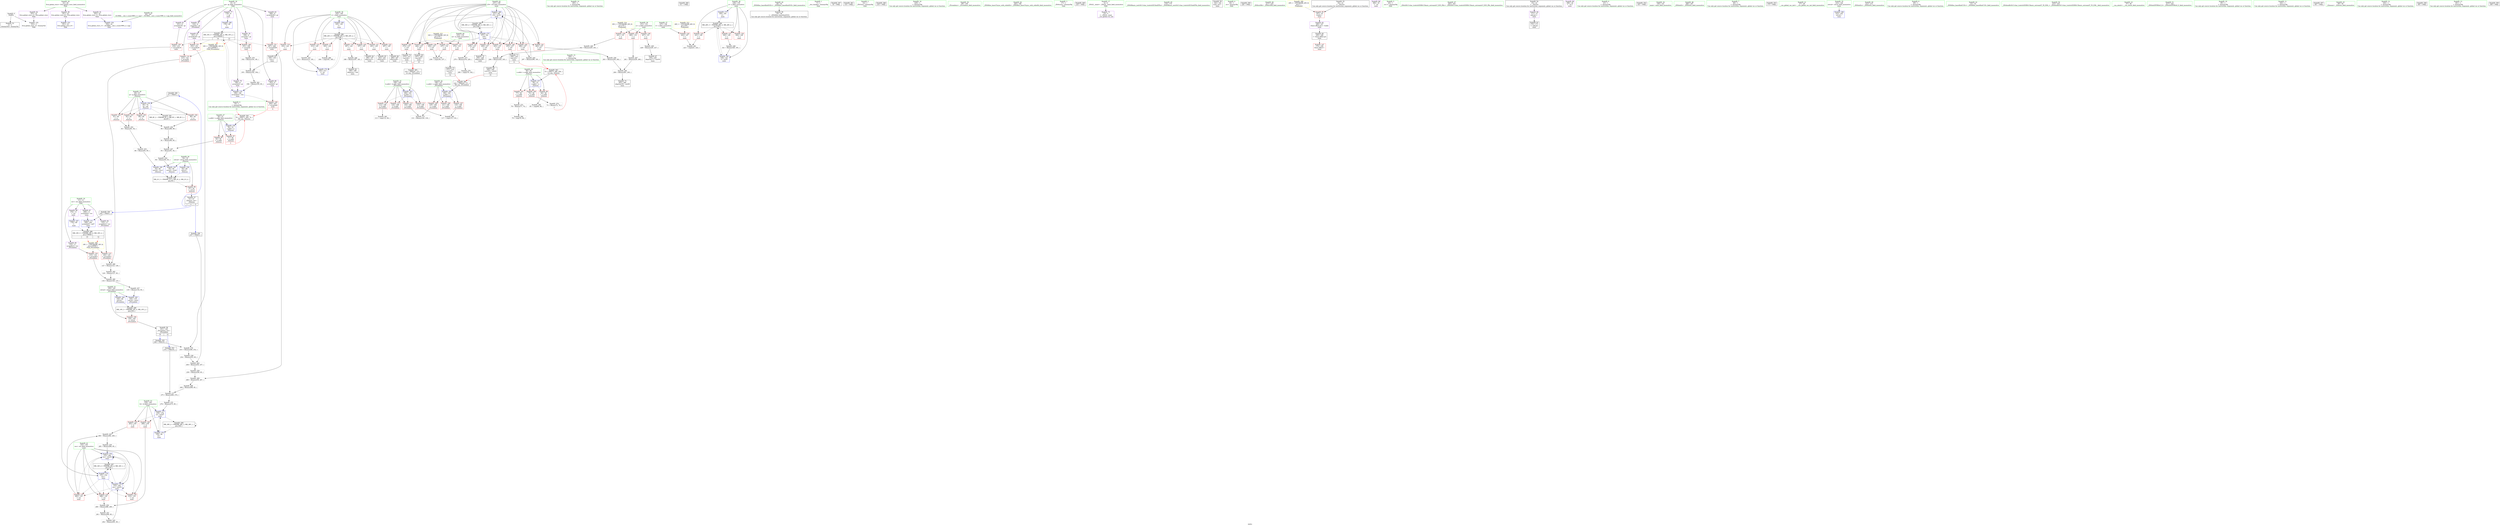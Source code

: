 digraph "SVFG" {
	label="SVFG";

	Node0x555a5c8beb40 [shape=record,color=grey,label="{NodeID: 0\nNullPtr}"];
	Node0x555a5c8beb40 -> Node0x555a5c8ddc90[style=solid];
	Node0x555a5c8beb40 -> Node0x555a5c8e4120[style=solid];
	Node0x555a5c5bb680 [shape=record,color=black,label="{NodeID: 346\n75 = PHI(51, )\n}"];
	Node0x555a5c5bb680 -> Node0x555a5c8e4490[style=solid];
	Node0x555a5c8e1a00 [shape=record,color=grey,label="{NodeID: 263\n195 = Binary(192, 194, )\n}"];
	Node0x555a5c8e1a00 -> Node0x555a5c8e1700[style=solid];
	Node0x555a5c8e55a0 [shape=record,color=blue,label="{NodeID: 180\n157\<--297\ni19\<--inc55\nmain\n}"];
	Node0x555a5c8e55a0 -> Node0x555a5c8e3180[style=dashed];
	Node0x555a5c8e55a0 -> Node0x555a5c8e3250[style=dashed];
	Node0x555a5c8e55a0 -> Node0x555a5c8e3320[style=dashed];
	Node0x555a5c8e55a0 -> Node0x555a5c8e33f0[style=dashed];
	Node0x555a5c8e55a0 -> Node0x555a5c8e34c0[style=dashed];
	Node0x555a5c8e55a0 -> Node0x555a5c8e3590[style=dashed];
	Node0x555a5c8e55a0 -> Node0x555a5c8e3660[style=dashed];
	Node0x555a5c8e55a0 -> Node0x555a5c8e3730[style=dashed];
	Node0x555a5c8e55a0 -> Node0x555a5c8e3800[style=dashed];
	Node0x555a5c8e55a0 -> Node0x555a5c8e55a0[style=dashed];
	Node0x555a5c8e55a0 -> Node0x555a5c8fc080[style=dashed];
	Node0x555a5c8dd050 [shape=record,color=red,label="{NodeID: 97\n71\<--56\n\<--a.addr\n_Z2muxx\n|{<s0>3}}"];
	Node0x555a5c8dd050:s0 -> Node0x555a5c90da60[style=solid,color=red];
	Node0x555a5c8dab40 [shape=record,color=green,label="{NodeID: 14\n185\<--1\n\<--dummyObj\nCan only get source location for instruction, argument, global var or function.}"];
	Node0x555a5c90d890 [shape=record,color=black,label="{NodeID: 360\n311 = PHI()\n}"];
	Node0x555a5c8ee240 [shape=record,color=grey,label="{NodeID: 277\n275 = Binary(269, 274, )\n}"];
	Node0x555a5c8ee240 -> Node0x555a5c8edf40[style=solid];
	Node0x555a5c8dcb90 [shape=record,color=red,label="{NodeID: 111\n115\<--108\n\<--k.addr\n_Z5combixx\n}"];
	Node0x555a5c8dcb90 -> Node0x555a5c8ee9c0[style=solid];
	Node0x555a5c8db610 [shape=record,color=green,label="{NodeID: 28\n58\<--59\nn.addr\<--n.addr_field_insensitive\n_Z2muxx\n}"];
	Node0x555a5c8db610 -> Node0x555a5c8dd1f0[style=solid];
	Node0x555a5c8db610 -> Node0x555a5c8dd2c0[style=solid];
	Node0x555a5c8db610 -> Node0x555a5c8dd390[style=solid];
	Node0x555a5c8db610 -> Node0x555a5c8e42f0[style=solid];
	Node0x555a5c8f9d80 [shape=record,color=black,label="{NodeID: 291\nMR_8V_2 = PHI(MR_8V_3, MR_8V_1, MR_8V_3, )\npts\{61 \}\n}"];
	Node0x555a5c8e2890 [shape=record,color=red,label="{NodeID: 125\n221\<--149\n\<--z\nmain\n}"];
	Node0x555a5c8e2890 -> Node0x555a5c8ee840[style=solid];
	Node0x555a5c8dc1d0 [shape=record,color=green,label="{NodeID: 42\n157\<--158\ni19\<--i19_field_insensitive\nmain\n}"];
	Node0x555a5c8dc1d0 -> Node0x555a5c8e3180[style=solid];
	Node0x555a5c8dc1d0 -> Node0x555a5c8e3250[style=solid];
	Node0x555a5c8dc1d0 -> Node0x555a5c8e3320[style=solid];
	Node0x555a5c8dc1d0 -> Node0x555a5c8e33f0[style=solid];
	Node0x555a5c8dc1d0 -> Node0x555a5c8e34c0[style=solid];
	Node0x555a5c8dc1d0 -> Node0x555a5c8e3590[style=solid];
	Node0x555a5c8dc1d0 -> Node0x555a5c8e3660[style=solid];
	Node0x555a5c8dc1d0 -> Node0x555a5c8e3730[style=solid];
	Node0x555a5c8dc1d0 -> Node0x555a5c8e3800[style=solid];
	Node0x555a5c8dc1d0 -> Node0x555a5c8e5190[style=solid];
	Node0x555a5c8dc1d0 -> Node0x555a5c8e55a0[style=solid];
	Node0x555a5c8e33f0 [shape=record,color=red,label="{NodeID: 139\n249\<--157\n\<--i19\nmain\n}"];
	Node0x555a5c8e33f0 -> Node0x555a5c8deb20[style=solid];
	Node0x555a5c8ddf90 [shape=record,color=black,label="{NodeID: 56\n35\<--36\n\<--_ZNSt8ios_base4InitD1Ev\nCan only get source location for instruction, argument, global var or function.}"];
	Node0x555a5c8e3f50 [shape=record,color=blue,label="{NodeID: 153\n351\<--23\nllvm.global_ctors_0\<--\nGlob }"];
	Node0x555a5c8deb20 [shape=record,color=black,label="{NodeID: 70\n250\<--249\nidxprom28\<--\nmain\n}"];
	Node0x555a5c8ea9b0 [shape=record,color=grey,label="{NodeID: 250\n290 = Binary(288, 289, )\n}"];
	Node0x555a5c8ea9b0 -> Node0x555a5c8eab30[style=solid];
	Node0x555a5c8e4b10 [shape=record,color=blue,label="{NodeID: 167\n176\<--69\n\<--\nmain\n}"];
	Node0x555a5c8e4b10 -> Node0x555a5c8f8e80[style=dashed];
	Node0x555a5c8df680 [shape=record,color=purple,label="{NodeID: 84\n125\<--11\narrayidx2\<--rev\n_Z5combixx\n}"];
	Node0x555a5c8df680 -> Node0x555a5c8e20f0[style=solid];
	Node0x555a5c8d28f0 [shape=record,color=green,label="{NodeID: 1\n7\<--1\n__dso_handle\<--dummyObj\nGlob }"];
	Node0x555a5c90ca00 [shape=record,color=black,label="{NodeID: 347\n34 = PHI()\n}"];
	Node0x555a5c8e1b80 [shape=record,color=grey,label="{NodeID: 264\n264 = Binary(261, 263, )\n}"];
	Node0x555a5c8e1b80 -> Node0x555a5c8decc0[style=solid];
	Node0x555a5c8e5670 [shape=record,color=blue,label="{NodeID: 181\n149\<--321\nz\<--inc63\nmain\n}"];
	Node0x555a5c8e5670 -> Node0x555a5c8fb680[style=dashed];
	Node0x555a5c8dd120 [shape=record,color=red,label="{NodeID: 98\n92\<--56\n\<--a.addr\n_Z2muxx\n}"];
	Node0x555a5c8dd120 -> Node0x555a5c8ea530[style=solid];
	Node0x555a5c8dabd0 [shape=record,color=green,label="{NodeID: 15\n206\<--1\n\<--dummyObj\nCan only get source location for instruction, argument, global var or function.|{<s0>6}}"];
	Node0x555a5c8dabd0:s0 -> Node0x555a5c90de00[style=solid,color=red];
	Node0x555a5c90d990 [shape=record,color=black,label="{NodeID: 361\n314 = PHI()\n}"];
	Node0x555a5c8ee3c0 [shape=record,color=grey,label="{NodeID: 278\n238 = cmp(236, 237, )\n}"];
	Node0x555a5c8dcc60 [shape=record,color=red,label="{NodeID: 112\n124\<--108\n\<--k.addr\n_Z5combixx\n}"];
	Node0x555a5c8db6e0 [shape=record,color=green,label="{NodeID: 29\n60\<--61\nq\<--q_field_insensitive\n_Z2muxx\n}"];
	Node0x555a5c8db6e0 -> Node0x555a5c8dd460[style=solid];
	Node0x555a5c8db6e0 -> Node0x555a5c8dd530[style=solid];
	Node0x555a5c8db6e0 -> Node0x555a5c8dd600[style=solid];
	Node0x555a5c8db6e0 -> Node0x555a5c8dd6d0[style=solid];
	Node0x555a5c8db6e0 -> Node0x555a5c8e4490[style=solid];
	Node0x555a5c8e2960 [shape=record,color=red,label="{NodeID: 126\n304\<--149\n\<--z\nmain\n}"];
	Node0x555a5c8dc2a0 [shape=record,color=green,label="{NodeID: 43\n159\<--160\nQ\<--Q_field_insensitive\nmain\n}"];
	Node0x555a5c8dc2a0 -> Node0x555a5c8e38d0[style=solid];
	Node0x555a5c8dc2a0 -> Node0x555a5c8e39a0[style=solid];
	Node0x555a5c8dc2a0 -> Node0x555a5c8e5260[style=solid];
	Node0x555a5c8dc2a0 -> Node0x555a5c8e5330[style=solid];
	Node0x555a5c8e34c0 [shape=record,color=red,label="{NodeID: 140\n255\<--157\n\<--i19\nmain\n}"];
	Node0x555a5c8e34c0 -> Node0x555a5c8debf0[style=solid];
	Node0x555a5c8de090 [shape=record,color=black,label="{NodeID: 57\n51\<--97\n_Z2muxx_ret\<--\n_Z2muxx\n|{<s0>3|<s1>6|<s2>11}}"];
	Node0x555a5c8de090:s0 -> Node0x555a5c5bb680[style=solid,color=blue];
	Node0x555a5c8de090:s1 -> Node0x555a5c90d0a0[style=solid,color=blue];
	Node0x555a5c8de090:s2 -> Node0x555a5c90d380[style=solid,color=blue];
	Node0x555a5c8e4020 [shape=record,color=blue,label="{NodeID: 154\n352\<--24\nllvm.global_ctors_1\<--_GLOBAL__sub_I_cuom1999_2_1.cpp\nGlob }"];
	Node0x555a5c8debf0 [shape=record,color=black,label="{NodeID: 71\n256\<--255\nconv32\<--\nmain\n|{<s0>11}}"];
	Node0x555a5c8debf0:s0 -> Node0x555a5c90de00[style=solid,color=red];
	Node0x555a5c8eab30 [shape=record,color=grey,label="{NodeID: 251\n291 = Binary(290, 85, )\n}"];
	Node0x555a5c8eab30 -> Node0x555a5c8ea230[style=solid];
	Node0x555a5c8e4be0 [shape=record,color=blue,label="{NodeID: 168\n178\<--69\n\<--\nmain\n}"];
	Node0x555a5c8e4be0 -> Node0x555a5c8f8980[style=dashed];
	Node0x555a5c8df750 [shape=record,color=purple,label="{NodeID: 85\n132\<--11\narrayidx3\<--rev\n_Z5combixx\n}"];
	Node0x555a5c8df750 -> Node0x555a5c8e2180[style=solid];
	Node0x555a5c8bed40 [shape=record,color=green,label="{NodeID: 2\n14\<--1\n_ZSt3cin\<--dummyObj\nGlob }"];
	Node0x555a5c90cad0 [shape=record,color=black,label="{NodeID: 348\n216 = PHI()\n}"];
	Node0x555a5c8e1d00 [shape=record,color=grey,label="{NodeID: 265\n128 = Binary(127, 85, )\n}"];
	Node0x555a5c8e1d00 -> Node0x555a5c8e1580[style=solid];
	Node0x555a5c8dd1f0 [shape=record,color=red,label="{NodeID: 99\n64\<--58\n\<--n.addr\n_Z2muxx\n}"];
	Node0x555a5c8dd1f0 -> Node0x555a5c8eee40[style=solid];
	Node0x555a5c8dac60 [shape=record,color=green,label="{NodeID: 16\n229\<--1\n\<--dummyObj\nCan only get source location for instruction, argument, global var or function.}"];
	Node0x555a5c90da60 [shape=record,color=black,label="{NodeID: 362\n52 = PHI(71, 204, 74, )\n0th arg _Z2muxx }"];
	Node0x555a5c90da60 -> Node0x555a5c8e4220[style=solid];
	Node0x555a5c8ee540 [shape=record,color=grey,label="{NodeID: 279\n280 = cmp(279, 162, )\n}"];
	Node0x555a5c8dcd30 [shape=record,color=red,label="{NodeID: 113\n130\<--108\n\<--k.addr\n_Z5combixx\n}"];
	Node0x555a5c8dcd30 -> Node0x555a5c8ed940[style=solid];
	Node0x555a5c8db7b0 [shape=record,color=green,label="{NodeID: 30\n99\<--100\n_Z5combixx\<--_Z5combixx_field_insensitive\n}"];
	Node0x555a5c8e2a30 [shape=record,color=red,label="{NodeID: 127\n320\<--149\n\<--z\nmain\n}"];
	Node0x555a5c8e2a30 -> Node0x555a5c8ea6b0[style=solid];
	Node0x555a5c8dc370 [shape=record,color=green,label="{NodeID: 44\n165\<--166\n_ZNSt8ios_base15sync_with_stdioEb\<--_ZNSt8ios_base15sync_with_stdioEb_field_insensitive\n}"];
	Node0x555a5c8fdb10 [shape=record,color=yellow,style=double,label="{NodeID: 307\n16V_1 = ENCHI(MR_16V_0)\npts\{100000 \}\nFun[_Z5combixx]}"];
	Node0x555a5c8fdb10 -> Node0x555a5c8dce00[style=dashed];
	Node0x555a5c8e3590 [shape=record,color=red,label="{NodeID: 141\n262\<--157\n\<--i19\nmain\n}"];
	Node0x555a5c8e3590 -> Node0x555a5c8e1280[style=solid];
	Node0x555a5c8de160 [shape=record,color=black,label="{NodeID: 58\n101\<--138\n_Z5combixx_ret\<--\n_Z5combixx\n|{<s0>10|<s1>12}}"];
	Node0x555a5c8de160:s0 -> Node0x555a5c90d240[style=solid,color=blue];
	Node0x555a5c8de160:s1 -> Node0x555a5c90cd40[style=solid,color=blue];
	Node0x555a5c8e97b0 [shape=record,color=grey,label="{NodeID: 238\n254 = Binary(253, 85, )\n}"];
	Node0x555a5c8e97b0 -> Node0x555a5c8e1880[style=solid];
	Node0x555a5c8e4120 [shape=record,color=blue, style = dotted,label="{NodeID: 155\n353\<--3\nllvm.global_ctors_2\<--dummyVal\nGlob }"];
	Node0x555a5c8decc0 [shape=record,color=black,label="{NodeID: 72\n265\<--264\nidxprom39\<--sub38\nmain\n}"];
	Node0x555a5c8eacb0 [shape=record,color=grey,label="{NodeID: 252\n83 = Binary(81, 82, )\n}"];
	Node0x555a5c8eacb0 -> Node0x555a5c8eae30[style=solid];
	Node0x555a5c8e4cb0 [shape=record,color=blue,label="{NodeID: 169\n145\<--181\ni\<--\nmain\n}"];
	Node0x555a5c8e4cb0 -> Node0x555a5c8f8480[style=dashed];
	Node0x555a5c8df820 [shape=record,color=purple,label="{NodeID: 86\n176\<--11\n\<--rev\nmain\n}"];
	Node0x555a5c8df820 -> Node0x555a5c8e4b10[style=solid];
	Node0x555a5c8d3970 [shape=record,color=green,label="{NodeID: 3\n17\<--1\n_ZSt4cout\<--dummyObj\nGlob }"];
	Node0x555a5c90cba0 [shape=record,color=black,label="{NodeID: 349\n225 = PHI()\n}"];
	Node0x555a5c8e1e80 [shape=record,color=grey,label="{NodeID: 266\n127 = Binary(123, 126, )\n}"];
	Node0x555a5c8e1e80 -> Node0x555a5c8e1d00[style=solid];
	Node0x555a5c8dd2c0 [shape=record,color=red,label="{NodeID: 100\n72\<--58\n\<--n.addr\n_Z2muxx\n}"];
	Node0x555a5c8dd2c0 -> Node0x555a5c8eddc0[style=solid];
	Node0x555a5c8dacf0 [shape=record,color=green,label="{NodeID: 17\n4\<--6\n_ZStL8__ioinit\<--_ZStL8__ioinit_field_insensitive\nGlob }"];
	Node0x555a5c8dacf0 -> Node0x555a5c8def30[style=solid];
	Node0x555a5c90de00 [shape=record,color=black,label="{NodeID: 363\n53 = PHI(73, 206, 256, )\n1st arg _Z2muxx }"];
	Node0x555a5c90de00 -> Node0x555a5c8e42f0[style=solid];
	Node0x555a5c8ee6c0 [shape=record,color=grey,label="{NodeID: 280\n184 = cmp(183, 185, )\n}"];
	Node0x555a5c8dce00 [shape=record,color=red,label="{NodeID: 114\n123\<--122\n\<--arrayidx\n_Z5combixx\n}"];
	Node0x555a5c8dce00 -> Node0x555a5c8e1e80[style=solid];
	Node0x555a5c8db8b0 [shape=record,color=green,label="{NodeID: 31\n104\<--105\nretval\<--retval_field_insensitive\n_Z5combixx\n}"];
	Node0x555a5c8db8b0 -> Node0x555a5c8dc780[style=solid];
	Node0x555a5c8db8b0 -> Node0x555a5c8e48a0[style=solid];
	Node0x555a5c8db8b0 -> Node0x555a5c8e4970[style=solid];
	Node0x555a5c8e2b00 [shape=record,color=red,label="{NodeID: 128\n227\<--151\n\<--n\nmain\n}"];
	Node0x555a5c8e2b00 -> Node0x555a5c8ea830[style=solid];
	Node0x555a5c8dc470 [shape=record,color=green,label="{NodeID: 45\n174\<--175\n_ZNSt9basic_iosIcSt11char_traitsIcEE3tieEPSo\<--_ZNSt9basic_iosIcSt11char_traitsIcEE3tieEPSo_field_insensitive\n}"];
	Node0x555a5c8fe400 [shape=record,color=yellow,style=double,label="{NodeID: 308\n18V_1 = ENCHI(MR_18V_0)\npts\{130000 \}\nFun[_Z5combixx]}"];
	Node0x555a5c8fe400 -> Node0x555a5c8e20f0[style=dashed];
	Node0x555a5c8fe400 -> Node0x555a5c8e2180[style=dashed];
	Node0x555a5c8e3660 [shape=record,color=red,label="{NodeID: 142\n272\<--157\n\<--i19\nmain\n}"];
	Node0x555a5c8e3660 -> Node0x555a5c8dee60[style=solid];
	Node0x555a5c8de230 [shape=record,color=black,label="{NodeID: 59\n142\<--162\nmain_ret\<--\nmain\n}"];
	Node0x555a5c8e9930 [shape=record,color=grey,label="{NodeID: 239\n285 = Binary(284, 85, )\n}"];
	Node0x555a5c8e9930 -> Node0x555a5c8e5400[style=solid];
	Node0x555a5c8e4220 [shape=record,color=blue,label="{NodeID: 156\n56\<--52\na.addr\<--a\n_Z2muxx\n}"];
	Node0x555a5c8e4220 -> Node0x555a5c8dd050[style=dashed];
	Node0x555a5c8e4220 -> Node0x555a5c8dd120[style=dashed];
	Node0x555a5c8ded90 [shape=record,color=black,label="{NodeID: 73\n271\<--270\nconv43\<--\nmain\n|{<s0>12}}"];
	Node0x555a5c8ded90:s0 -> Node0x555a5c90dfc0[style=solid,color=red];
	Node0x555a5c8eae30 [shape=record,color=grey,label="{NodeID: 253\n84 = Binary(83, 85, )\n}"];
	Node0x555a5c8eae30 -> Node0x555a5c8e4560[style=solid];
	Node0x555a5c8e4d80 [shape=record,color=blue,label="{NodeID: 170\n199\<--196\narrayidx4\<--rem\nmain\n}"];
	Node0x555a5c8e4d80 -> Node0x555a5c8e3c10[style=dashed];
	Node0x555a5c8e4d80 -> Node0x555a5c8f8980[style=dashed];
	Node0x555a5c8df8f0 [shape=record,color=purple,label="{NodeID: 87\n209\<--11\narrayidx9\<--rev\nmain\n}"];
	Node0x555a5c8df8f0 -> Node0x555a5c8e4e50[style=solid];
	Node0x555a5c8be910 [shape=record,color=green,label="{NodeID: 4\n18\<--1\n.str\<--dummyObj\nGlob }"];
	Node0x555a5c90cc70 [shape=record,color=black,label="{NodeID: 350\n226 = PHI()\n}"];
	Node0x555a5c8e2000 [shape=record,color=grey,label="{NodeID: 267\n261 = Binary(229, 260, )\n}"];
	Node0x555a5c8e2000 -> Node0x555a5c8e1b80[style=solid];
	Node0x555a5c8dd390 [shape=record,color=red,label="{NodeID: 101\n77\<--58\n\<--n.addr\n_Z2muxx\n}"];
	Node0x555a5c8dd390 -> Node0x555a5c8edac0[style=solid];
	Node0x555a5c8dad80 [shape=record,color=green,label="{NodeID: 18\n8\<--10\ngt\<--gt_field_insensitive\nGlob }"];
	Node0x555a5c8dad80 -> Node0x555a5c8df000[style=solid];
	Node0x555a5c8dad80 -> Node0x555a5c8df0d0[style=solid];
	Node0x555a5c8dad80 -> Node0x555a5c8df1a0[style=solid];
	Node0x555a5c8dad80 -> Node0x555a5c8df270[style=solid];
	Node0x555a5c8dad80 -> Node0x555a5c8df340[style=solid];
	Node0x555a5c8dad80 -> Node0x555a5c8df410[style=solid];
	Node0x555a5c8dad80 -> Node0x555a5c8df4e0[style=solid];
	Node0x555a5c8dad80 -> Node0x555a5c8df5b0[style=solid];
	Node0x555a5c90dfc0 [shape=record,color=black,label="{NodeID: 364\n102 = PHI(245, 271, )\n0th arg _Z5combixx }"];
	Node0x555a5c90dfc0 -> Node0x555a5c8e4700[style=solid];
	Node0x555a5c8ee840 [shape=record,color=grey,label="{NodeID: 281\n223 = cmp(221, 222, )\n}"];
	Node0x555a5c8e20f0 [shape=record,color=red,label="{NodeID: 115\n126\<--125\n\<--arrayidx2\n_Z5combixx\n}"];
	Node0x555a5c8e20f0 -> Node0x555a5c8e1e80[style=solid];
	Node0x555a5c8db980 [shape=record,color=green,label="{NodeID: 32\n106\<--107\nn.addr\<--n.addr_field_insensitive\n_Z5combixx\n}"];
	Node0x555a5c8db980 -> Node0x555a5c8dc850[style=solid];
	Node0x555a5c8db980 -> Node0x555a5c8dc920[style=solid];
	Node0x555a5c8db980 -> Node0x555a5c8dc9f0[style=solid];
	Node0x555a5c8db980 -> Node0x555a5c8e4700[style=solid];
	Node0x555a5c8e2bd0 [shape=record,color=red,label="{NodeID: 129\n241\<--151\n\<--n\nmain\n}"];
	Node0x555a5c8e2bd0 -> Node0x555a5c8e9ab0[style=solid];
	Node0x555a5c8dc570 [shape=record,color=green,label="{NodeID: 46\n217\<--218\n_ZNSirsERi\<--_ZNSirsERi_field_insensitive\n}"];
	Node0x555a5c8fe4e0 [shape=record,color=yellow,style=double,label="{NodeID: 309\n20V_1 = ENCHI(MR_20V_0)\npts\{1 \}\nFun[main]}"];
	Node0x555a5c8fe4e0 -> Node0x555a5c8e0000[style=dashed];
	Node0x555a5c8e3730 [shape=record,color=red,label="{NodeID: 143\n278\<--157\n\<--i19\nmain\n}"];
	Node0x555a5c8e3730 -> Node0x555a5c8edc40[style=solid];
	Node0x555a5c8de300 [shape=record,color=black,label="{NodeID: 60\n169\<--168\n\<--vbase.offset.ptr\nmain\n}"];
	Node0x555a5c8de300 -> Node0x555a5c8e3a70[style=solid];
	Node0x555a5c8e9ab0 [shape=record,color=grey,label="{NodeID: 240\n242 = Binary(229, 241, )\n}"];
	Node0x555a5c8e9ab0 -> Node0x555a5c8e9c30[style=solid];
	Node0x555a5c8e42f0 [shape=record,color=blue,label="{NodeID: 157\n58\<--53\nn.addr\<--n\n_Z2muxx\n}"];
	Node0x555a5c8e42f0 -> Node0x555a5c8dd1f0[style=dashed];
	Node0x555a5c8e42f0 -> Node0x555a5c8dd2c0[style=dashed];
	Node0x555a5c8e42f0 -> Node0x555a5c8dd390[style=dashed];
	Node0x555a5c8dee60 [shape=record,color=black,label="{NodeID: 74\n273\<--272\nconv44\<--\nmain\n|{<s0>12}}"];
	Node0x555a5c8dee60:s0 -> Node0x555a5c90e110[style=solid,color=red];
	Node0x555a5c8eafb0 [shape=record,color=grey,label="{NodeID: 254\n94 = Binary(93, 85, )\n}"];
	Node0x555a5c8eafb0 -> Node0x555a5c8e4630[style=solid];
	Node0x555a5c8e4e50 [shape=record,color=blue,label="{NodeID: 171\n209\<--205\narrayidx9\<--call7\nmain\n}"];
	Node0x555a5c8e4e50 -> Node0x555a5c8f8e80[style=dashed];
	Node0x555a5c8df9c0 [shape=record,color=purple,label="{NodeID: 88\n300\<--18\n\<--.str\nmain\n}"];
	Node0x555a5c8d3b30 [shape=record,color=green,label="{NodeID: 5\n20\<--1\n.str.1\<--dummyObj\nGlob }"];
	Node0x555a5c90cd40 [shape=record,color=black,label="{NodeID: 351\n274 = PHI(101, )\n}"];
	Node0x555a5c90cd40 -> Node0x555a5c8ee240[style=solid];
	Node0x555a5c8ed4c0 [shape=record,color=grey,label="{NodeID: 268\n269 = Binary(268, 85, )\n}"];
	Node0x555a5c8ed4c0 -> Node0x555a5c8ee240[style=solid];
	Node0x555a5c8dd460 [shape=record,color=red,label="{NodeID: 102\n81\<--60\n\<--q\n_Z2muxx\n}"];
	Node0x555a5c8dd460 -> Node0x555a5c8eacb0[style=solid];
	Node0x555a5c8dae10 [shape=record,color=green,label="{NodeID: 19\n11\<--13\nrev\<--rev_field_insensitive\nGlob }"];
	Node0x555a5c8dae10 -> Node0x555a5c8df680[style=solid];
	Node0x555a5c8dae10 -> Node0x555a5c8df750[style=solid];
	Node0x555a5c8dae10 -> Node0x555a5c8df820[style=solid];
	Node0x555a5c8dae10 -> Node0x555a5c8df8f0[style=solid];
	Node0x555a5c90e110 [shape=record,color=black,label="{NodeID: 365\n103 = PHI(247, 273, )\n1st arg _Z5combixx }"];
	Node0x555a5c90e110 -> Node0x555a5c8e47d0[style=solid];
	Node0x555a5c8ee9c0 [shape=record,color=grey,label="{NodeID: 282\n117 = cmp(115, 116, )\n}"];
	Node0x555a5c8e2180 [shape=record,color=red,label="{NodeID: 116\n133\<--132\n\<--arrayidx3\n_Z5combixx\n}"];
	Node0x555a5c8e2180 -> Node0x555a5c8e1580[style=solid];
	Node0x555a5c8dba50 [shape=record,color=green,label="{NodeID: 33\n108\<--109\nk.addr\<--k.addr_field_insensitive\n_Z5combixx\n}"];
	Node0x555a5c8dba50 -> Node0x555a5c8dcac0[style=solid];
	Node0x555a5c8dba50 -> Node0x555a5c8dcb90[style=solid];
	Node0x555a5c8dba50 -> Node0x555a5c8dcc60[style=solid];
	Node0x555a5c8dba50 -> Node0x555a5c8dcd30[style=solid];
	Node0x555a5c8dba50 -> Node0x555a5c8e47d0[style=solid];
	Node0x555a5c8fb680 [shape=record,color=black,label="{NodeID: 296\nMR_28V_3 = PHI(MR_28V_4, MR_28V_2, )\npts\{150 \}\n}"];
	Node0x555a5c8fb680 -> Node0x555a5c8e2890[style=dashed];
	Node0x555a5c8fb680 -> Node0x555a5c8e2960[style=dashed];
	Node0x555a5c8fb680 -> Node0x555a5c8e2a30[style=dashed];
	Node0x555a5c8fb680 -> Node0x555a5c8e5670[style=dashed];
	Node0x555a5c8e2ca0 [shape=record,color=red,label="{NodeID: 130\n260\<--151\n\<--n\nmain\n}"];
	Node0x555a5c8e2ca0 -> Node0x555a5c8e2000[style=solid];
	Node0x555a5c8dc670 [shape=record,color=green,label="{NodeID: 47\n302\<--303\n_ZStlsISt11char_traitsIcEERSt13basic_ostreamIcT_ES5_PKc\<--_ZStlsISt11char_traitsIcEERSt13basic_ostreamIcT_ES5_PKc_field_insensitive\n}"];
	Node0x555a5c8e3800 [shape=record,color=red,label="{NodeID: 144\n296\<--157\n\<--i19\nmain\n}"];
	Node0x555a5c8e3800 -> Node0x555a5c8ea0b0[style=solid];
	Node0x555a5c8de3d0 [shape=record,color=black,label="{NodeID: 61\n172\<--171\n\<--add.ptr\nmain\n}"];
	Node0x555a5c8e9c30 [shape=record,color=grey,label="{NodeID: 241\n244 = Binary(242, 243, )\n}"];
	Node0x555a5c8e9c30 -> Node0x555a5c8de980[style=solid];
	Node0x555a5c8e43c0 [shape=record,color=blue,label="{NodeID: 158\n54\<--69\nretval\<--\n_Z2muxx\n}"];
	Node0x555a5c8e43c0 -> Node0x555a5c8f9880[style=dashed];
	Node0x555a5c8def30 [shape=record,color=purple,label="{NodeID: 75\n33\<--4\n\<--_ZStL8__ioinit\n__cxx_global_var_init\n}"];
	Node0x555a5c8eb130 [shape=record,color=grey,label="{NodeID: 255\n91 = Binary(90, 85, )\n}"];
	Node0x555a5c8eb130 -> Node0x555a5c8ea530[style=solid];
	Node0x555a5c8e4f20 [shape=record,color=blue,label="{NodeID: 172\n145\<--213\ni\<--inc\nmain\n}"];
	Node0x555a5c8e4f20 -> Node0x555a5c8f8480[style=dashed];
	Node0x555a5c8dfa90 [shape=record,color=purple,label="{NodeID: 89\n308\<--20\n\<--.str.1\nmain\n}"];
	Node0x555a5c8bee30 [shape=record,color=green,label="{NodeID: 6\n23\<--1\n\<--dummyObj\nCan only get source location for instruction, argument, global var or function.}"];
	Node0x555a5c90cf00 [shape=record,color=black,label="{NodeID: 352\n163 = PHI()\n}"];
	Node0x555a5c8ed640 [shape=record,color=grey,label="{NodeID: 269\n268 = Binary(259, 267, )\n}"];
	Node0x555a5c8ed640 -> Node0x555a5c8ed4c0[style=solid];
	Node0x555a5c8dd530 [shape=record,color=red,label="{NodeID: 103\n82\<--60\n\<--q\n_Z2muxx\n}"];
	Node0x555a5c8dd530 -> Node0x555a5c8eacb0[style=solid];
	Node0x555a5c8daea0 [shape=record,color=green,label="{NodeID: 20\n22\<--26\nllvm.global_ctors\<--llvm.global_ctors_field_insensitive\nGlob }"];
	Node0x555a5c8daea0 -> Node0x555a5c8dfb60[style=solid];
	Node0x555a5c8daea0 -> Node0x555a5c8dfc60[style=solid];
	Node0x555a5c8daea0 -> Node0x555a5c8dfd60[style=solid];
	Node0x555a5c8eeb40 [shape=record,color=grey,label="{NodeID: 283\n113 = cmp(112, 66, )\n}"];
	Node0x555a5c8e2210 [shape=record,color=red,label="{NodeID: 117\n183\<--145\n\<--i\nmain\n}"];
	Node0x555a5c8e2210 -> Node0x555a5c8ee6c0[style=solid];
	Node0x555a5c8dbb20 [shape=record,color=green,label="{NodeID: 34\n140\<--141\nmain\<--main_field_insensitive\n}"];
	Node0x555a5c8fbb80 [shape=record,color=black,label="{NodeID: 297\nMR_34V_2 = PHI(MR_34V_4, MR_34V_1, )\npts\{156 \}\n}"];
	Node0x555a5c8fbb80 -> Node0x555a5c8e50c0[style=dashed];
	Node0x555a5c8e2d70 [shape=record,color=red,label="{NodeID: 131\n237\<--153\n\<--m\nmain\n}"];
	Node0x555a5c8e2d70 -> Node0x555a5c8ee3c0[style=solid];
	Node0x555a5c8dd790 [shape=record,color=green,label="{NodeID: 48\n306\<--307\n_ZNSolsEi\<--_ZNSolsEi_field_insensitive\n}"];
	Node0x555a5c8e38d0 [shape=record,color=red,label="{NodeID: 145\n283\<--159\n\<--Q\nmain\n}"];
	Node0x555a5c8e38d0 -> Node0x555a5c8e9f30[style=solid];
	Node0x555a5c8de4a0 [shape=record,color=black,label="{NodeID: 62\n189\<--188\nidxprom\<--sub\nmain\n}"];
	Node0x555a5c8e9db0 [shape=record,color=grey,label="{NodeID: 242\n213 = Binary(212, 181, )\n}"];
	Node0x555a5c8e9db0 -> Node0x555a5c8e4f20[style=solid];
	Node0x555a5c8e4490 [shape=record,color=blue,label="{NodeID: 159\n60\<--75\nq\<--call\n_Z2muxx\n}"];
	Node0x555a5c8e4490 -> Node0x555a5c8dd460[style=dashed];
	Node0x555a5c8e4490 -> Node0x555a5c8dd530[style=dashed];
	Node0x555a5c8e4490 -> Node0x555a5c8dd600[style=dashed];
	Node0x555a5c8e4490 -> Node0x555a5c8dd6d0[style=dashed];
	Node0x555a5c8e4490 -> Node0x555a5c8f9d80[style=dashed];
	Node0x555a5c8df000 [shape=record,color=purple,label="{NodeID: 76\n122\<--8\narrayidx\<--gt\n_Z5combixx\n}"];
	Node0x555a5c8df000 -> Node0x555a5c8dce00[style=solid];
	Node0x555a5c8eb2b0 [shape=record,color=grey,label="{NodeID: 256\n90 = Binary(88, 89, )\n}"];
	Node0x555a5c8eb2b0 -> Node0x555a5c8eb130[style=solid];
	Node0x555a5c8e4ff0 [shape=record,color=blue,label="{NodeID: 173\n149\<--181\nz\<--\nmain\n}"];
	Node0x555a5c8e4ff0 -> Node0x555a5c8fb680[style=dashed];
	Node0x555a5c8dfb60 [shape=record,color=purple,label="{NodeID: 90\n351\<--22\nllvm.global_ctors_0\<--llvm.global_ctors\nGlob }"];
	Node0x555a5c8dfb60 -> Node0x555a5c8e3f50[style=solid];
	Node0x555a5c8beec0 [shape=record,color=green,label="{NodeID: 7\n66\<--1\n\<--dummyObj\nCan only get source location for instruction, argument, global var or function.}"];
	Node0x555a5c90cfd0 [shape=record,color=black,label="{NodeID: 353\n173 = PHI()\n}"];
	Node0x555a5c8ed7c0 [shape=record,color=grey,label="{NodeID: 270\n192 = Binary(191, 69, )\n}"];
	Node0x555a5c8ed7c0 -> Node0x555a5c8e1a00[style=solid];
	Node0x555a5c8dd600 [shape=record,color=red,label="{NodeID: 104\n88\<--60\n\<--q\n_Z2muxx\n}"];
	Node0x555a5c8dd600 -> Node0x555a5c8eb2b0[style=solid];
	Node0x555a5c8daf70 [shape=record,color=green,label="{NodeID: 21\n27\<--28\n__cxx_global_var_init\<--__cxx_global_var_init_field_insensitive\n}"];
	Node0x555a5c8eecc0 [shape=record,color=grey,label="{NodeID: 284\n79 = cmp(78, 66, )\n}"];
	Node0x555a5c8e22e0 [shape=record,color=red,label="{NodeID: 118\n187\<--145\n\<--i\nmain\n}"];
	Node0x555a5c8e22e0 -> Node0x555a5c8ea3b0[style=solid];
	Node0x555a5c8dbc20 [shape=record,color=green,label="{NodeID: 35\n143\<--144\nretval\<--retval_field_insensitive\nmain\n}"];
	Node0x555a5c8dbc20 -> Node0x555a5c8e4a40[style=solid];
	Node0x555a5c8fc080 [shape=record,color=black,label="{NodeID: 298\nMR_36V_2 = PHI(MR_36V_4, MR_36V_1, )\npts\{158 \}\n}"];
	Node0x555a5c8fc080 -> Node0x555a5c8e5190[style=dashed];
	Node0x555a5c8e2e40 [shape=record,color=red,label="{NodeID: 132\n270\<--153\n\<--m\nmain\n}"];
	Node0x555a5c8e2e40 -> Node0x555a5c8ded90[style=solid];
	Node0x555a5c8dd890 [shape=record,color=green,label="{NodeID: 49\n312\<--313\n_ZNSolsEx\<--_ZNSolsEx_field_insensitive\n}"];
	Node0x555a5c8fe7b0 [shape=record,color=yellow,style=double,label="{NodeID: 312\n26V_1 = ENCHI(MR_26V_0)\npts\{148 \}\nFun[main]}"];
	Node0x555a5c8fe7b0 -> Node0x555a5c8e27c0[style=dashed];
	Node0x555a5c8e39a0 [shape=record,color=red,label="{NodeID: 146\n289\<--159\n\<--Q\nmain\n}"];
	Node0x555a5c8e39a0 -> Node0x555a5c8ea9b0[style=solid];
	Node0x555a5c8de570 [shape=record,color=black,label="{NodeID: 63\n194\<--193\nconv\<--\nmain\n}"];
	Node0x555a5c8de570 -> Node0x555a5c8e1a00[style=solid];
	Node0x555a5c8e9f30 [shape=record,color=grey,label="{NodeID: 243\n284 = Binary(282, 283, )\n}"];
	Node0x555a5c8e9f30 -> Node0x555a5c8e9930[style=solid];
	Node0x555a5c8e4560 [shape=record,color=blue,label="{NodeID: 160\n54\<--84\nretval\<--rem3\n_Z2muxx\n}"];
	Node0x555a5c8e4560 -> Node0x555a5c8f9880[style=dashed];
	Node0x555a5c8df0d0 [shape=record,color=purple,label="{NodeID: 77\n178\<--8\n\<--gt\nmain\n}"];
	Node0x555a5c8df0d0 -> Node0x555a5c8e4be0[style=solid];
	Node0x555a5c8e1100 [shape=record,color=grey,label="{NodeID: 257\n135 = Binary(134, 85, )\n}"];
	Node0x555a5c8e1100 -> Node0x555a5c8e4970[style=solid];
	Node0x555a5c8e50c0 [shape=record,color=blue,label="{NodeID: 174\n155\<--232\nres\<--\nmain\n}"];
	Node0x555a5c8e50c0 -> Node0x555a5c8e2f10[style=dashed];
	Node0x555a5c8e50c0 -> Node0x555a5c8e2fe0[style=dashed];
	Node0x555a5c8e50c0 -> Node0x555a5c8e30b0[style=dashed];
	Node0x555a5c8e50c0 -> Node0x555a5c8e5400[style=dashed];
	Node0x555a5c8e50c0 -> Node0x555a5c8e54d0[style=dashed];
	Node0x555a5c8e50c0 -> Node0x555a5c8fbb80[style=dashed];
	Node0x555a5c8dfc60 [shape=record,color=purple,label="{NodeID: 91\n352\<--22\nllvm.global_ctors_1\<--llvm.global_ctors\nGlob }"];
	Node0x555a5c8dfc60 -> Node0x555a5c8e4020[style=solid];
	Node0x555a5c8da180 [shape=record,color=green,label="{NodeID: 8\n69\<--1\n\<--dummyObj\nCan only get source location for instruction, argument, global var or function.}"];
	Node0x555a5c90d0a0 [shape=record,color=black,label="{NodeID: 354\n205 = PHI(51, )\n}"];
	Node0x555a5c90d0a0 -> Node0x555a5c8e4e50[style=solid];
	Node0x555a5c8ed940 [shape=record,color=grey,label="{NodeID: 271\n131 = Binary(129, 130, )\n}"];
	Node0x555a5c8dd6d0 [shape=record,color=red,label="{NodeID: 105\n89\<--60\n\<--q\n_Z2muxx\n}"];
	Node0x555a5c8dd6d0 -> Node0x555a5c8eb2b0[style=solid];
	Node0x555a5c8db070 [shape=record,color=green,label="{NodeID: 22\n31\<--32\n_ZNSt8ios_base4InitC1Ev\<--_ZNSt8ios_base4InitC1Ev_field_insensitive\n}"];
	Node0x555a5c8eee40 [shape=record,color=grey,label="{NodeID: 285\n65 = cmp(64, 66, )\n}"];
	Node0x555a5c8e23b0 [shape=record,color=red,label="{NodeID: 119\n193\<--145\n\<--i\nmain\n}"];
	Node0x555a5c8e23b0 -> Node0x555a5c8de570[style=solid];
	Node0x555a5c8dbcf0 [shape=record,color=green,label="{NodeID: 36\n145\<--146\ni\<--i_field_insensitive\nmain\n}"];
	Node0x555a5c8dbcf0 -> Node0x555a5c8e2210[style=solid];
	Node0x555a5c8dbcf0 -> Node0x555a5c8e22e0[style=solid];
	Node0x555a5c8dbcf0 -> Node0x555a5c8e23b0[style=solid];
	Node0x555a5c8dbcf0 -> Node0x555a5c8e2480[style=solid];
	Node0x555a5c8dbcf0 -> Node0x555a5c8e2550[style=solid];
	Node0x555a5c8dbcf0 -> Node0x555a5c8e2620[style=solid];
	Node0x555a5c8dbcf0 -> Node0x555a5c8e26f0[style=solid];
	Node0x555a5c8dbcf0 -> Node0x555a5c8e4cb0[style=solid];
	Node0x555a5c8dbcf0 -> Node0x555a5c8e4f20[style=solid];
	Node0x555a5c8fc580 [shape=record,color=black,label="{NodeID: 299\nMR_38V_2 = PHI(MR_38V_3, MR_38V_1, )\npts\{160 \}\n}"];
	Node0x555a5c8fc580 -> Node0x555a5c8e5260[style=dashed];
	Node0x555a5c8fc580 -> Node0x555a5c8fc580[style=dashed];
	Node0x555a5c8e2f10 [shape=record,color=red,label="{NodeID: 133\n282\<--155\n\<--res\nmain\n}"];
	Node0x555a5c8e2f10 -> Node0x555a5c8e9f30[style=solid];
	Node0x555a5c8dd990 [shape=record,color=green,label="{NodeID: 50\n315\<--316\n_ZSt4endlIcSt11char_traitsIcEERSt13basic_ostreamIT_T0_ES6_\<--_ZSt4endlIcSt11char_traitsIcEERSt13basic_ostreamIT_T0_ES6__field_insensitive\n}"];
	Node0x555a5c8e3a70 [shape=record,color=red,label="{NodeID: 147\n170\<--169\nvbase.offset\<--\nmain\n}"];
	Node0x555a5c8de640 [shape=record,color=black,label="{NodeID: 64\n198\<--197\nidxprom3\<--\nmain\n}"];
	Node0x555a5c8ea0b0 [shape=record,color=grey,label="{NodeID: 244\n297 = Binary(296, 181, )\n}"];
	Node0x555a5c8ea0b0 -> Node0x555a5c8e55a0[style=solid];
	Node0x555a5c8e4630 [shape=record,color=blue,label="{NodeID: 161\n54\<--94\nretval\<--rem8\n_Z2muxx\n}"];
	Node0x555a5c8e4630 -> Node0x555a5c8f9880[style=dashed];
	Node0x555a5c8df1a0 [shape=record,color=purple,label="{NodeID: 78\n190\<--8\narrayidx\<--gt\nmain\n}"];
	Node0x555a5c8df1a0 -> Node0x555a5c8e3b40[style=solid];
	Node0x555a5c8e1280 [shape=record,color=grey,label="{NodeID: 258\n263 = Binary(229, 262, )\n}"];
	Node0x555a5c8e1280 -> Node0x555a5c8e1b80[style=solid];
	Node0x555a5c8e5190 [shape=record,color=blue,label="{NodeID: 175\n157\<--181\ni19\<--\nmain\n}"];
	Node0x555a5c8e5190 -> Node0x555a5c8e3180[style=dashed];
	Node0x555a5c8e5190 -> Node0x555a5c8e3250[style=dashed];
	Node0x555a5c8e5190 -> Node0x555a5c8e3320[style=dashed];
	Node0x555a5c8e5190 -> Node0x555a5c8e33f0[style=dashed];
	Node0x555a5c8e5190 -> Node0x555a5c8e34c0[style=dashed];
	Node0x555a5c8e5190 -> Node0x555a5c8e3590[style=dashed];
	Node0x555a5c8e5190 -> Node0x555a5c8e3660[style=dashed];
	Node0x555a5c8e5190 -> Node0x555a5c8e3730[style=dashed];
	Node0x555a5c8e5190 -> Node0x555a5c8e3800[style=dashed];
	Node0x555a5c8e5190 -> Node0x555a5c8e55a0[style=dashed];
	Node0x555a5c8e5190 -> Node0x555a5c8fc080[style=dashed];
	Node0x555a5c8dfd60 [shape=record,color=purple,label="{NodeID: 92\n353\<--22\nllvm.global_ctors_2\<--llvm.global_ctors\nGlob }"];
	Node0x555a5c8dfd60 -> Node0x555a5c8e4120[style=solid];
	Node0x555a5c8da210 [shape=record,color=green,label="{NodeID: 9\n74\<--1\n\<--dummyObj\nCan only get source location for instruction, argument, global var or function.|{<s0>11}}"];
	Node0x555a5c8da210:s0 -> Node0x555a5c90da60[style=solid,color=red];
	Node0x555a5c90d240 [shape=record,color=black,label="{NodeID: 355\n248 = PHI(101, )\n}"];
	Node0x555a5c90d240 -> Node0x555a5c8ee0c0[style=solid];
	Node0x555a5c8edac0 [shape=record,color=grey,label="{NodeID: 272\n78 = Binary(77, 74, )\n}"];
	Node0x555a5c8edac0 -> Node0x555a5c8eecc0[style=solid];
	Node0x555a5c8dc780 [shape=record,color=red,label="{NodeID: 106\n138\<--104\n\<--retval\n_Z5combixx\n}"];
	Node0x555a5c8dc780 -> Node0x555a5c8de160[style=solid];
	Node0x555a5c8db170 [shape=record,color=green,label="{NodeID: 23\n37\<--38\n__cxa_atexit\<--__cxa_atexit_field_insensitive\n}"];
	Node0x555a5c8f8480 [shape=record,color=black,label="{NodeID: 286\nMR_24V_3 = PHI(MR_24V_4, MR_24V_2, )\npts\{146 \}\n}"];
	Node0x555a5c8f8480 -> Node0x555a5c8e2210[style=dashed];
	Node0x555a5c8f8480 -> Node0x555a5c8e22e0[style=dashed];
	Node0x555a5c8f8480 -> Node0x555a5c8e23b0[style=dashed];
	Node0x555a5c8f8480 -> Node0x555a5c8e2480[style=dashed];
	Node0x555a5c8f8480 -> Node0x555a5c8e2550[style=dashed];
	Node0x555a5c8f8480 -> Node0x555a5c8e2620[style=dashed];
	Node0x555a5c8f8480 -> Node0x555a5c8e26f0[style=dashed];
	Node0x555a5c8f8480 -> Node0x555a5c8e4f20[style=dashed];
	Node0x555a5c8e2480 [shape=record,color=red,label="{NodeID: 120\n197\<--145\n\<--i\nmain\n}"];
	Node0x555a5c8e2480 -> Node0x555a5c8de640[style=solid];
	Node0x555a5c8dbdc0 [shape=record,color=green,label="{NodeID: 37\n147\<--148\nt\<--t_field_insensitive\nmain\n}"];
	Node0x555a5c8dbdc0 -> Node0x555a5c8e27c0[style=solid];
	Node0x555a5c8e2fe0 [shape=record,color=red,label="{NodeID: 134\n288\<--155\n\<--res\nmain\n}"];
	Node0x555a5c8e2fe0 -> Node0x555a5c8ea9b0[style=solid];
	Node0x555a5c8dda90 [shape=record,color=green,label="{NodeID: 51\n317\<--318\n_ZNSolsEPFRSoS_E\<--_ZNSolsEPFRSoS_E_field_insensitive\n}"];
	Node0x555a5c8fe970 [shape=record,color=yellow,style=double,label="{NodeID: 314\n30V_1 = ENCHI(MR_30V_0)\npts\{152 \}\nFun[main]}"];
	Node0x555a5c8fe970 -> Node0x555a5c8e2b00[style=dashed];
	Node0x555a5c8fe970 -> Node0x555a5c8e2bd0[style=dashed];
	Node0x555a5c8fe970 -> Node0x555a5c8e2ca0[style=dashed];
	Node0x555a5c8e3b40 [shape=record,color=red,label="{NodeID: 148\n191\<--190\n\<--arrayidx\nmain\n}"];
	Node0x555a5c8e3b40 -> Node0x555a5c8ed7c0[style=solid];
	Node0x555a5c8de710 [shape=record,color=black,label="{NodeID: 65\n202\<--201\nidxprom5\<--\nmain\n}"];
	Node0x555a5c8ea230 [shape=record,color=grey,label="{NodeID: 245\n292 = Binary(291, 85, )\n}"];
	Node0x555a5c8ea230 -> Node0x555a5c8e54d0[style=solid];
	Node0x555a5c8e4700 [shape=record,color=blue,label="{NodeID: 162\n106\<--102\nn.addr\<--n\n_Z5combixx\n}"];
	Node0x555a5c8e4700 -> Node0x555a5c8dc850[style=dashed];
	Node0x555a5c8e4700 -> Node0x555a5c8dc920[style=dashed];
	Node0x555a5c8e4700 -> Node0x555a5c8dc9f0[style=dashed];
	Node0x555a5c8df270 [shape=record,color=purple,label="{NodeID: 79\n199\<--8\narrayidx4\<--gt\nmain\n}"];
	Node0x555a5c8df270 -> Node0x555a5c8e4d80[style=solid];
	Node0x555a5c8e1400 [shape=record,color=grey,label="{NodeID: 259\n259 = Binary(258, 85, )\n}"];
	Node0x555a5c8e1400 -> Node0x555a5c8ed640[style=solid];
	Node0x555a5c8e5260 [shape=record,color=blue,label="{NodeID: 176\n159\<--66\nQ\<--\nmain\n}"];
	Node0x555a5c8e5260 -> Node0x555a5c8e5330[style=dashed];
	Node0x555a5c8dfe60 [shape=record,color=purple,label="{NodeID: 93\n168\<--167\nvbase.offset.ptr\<--vtable\nmain\n}"];
	Node0x555a5c8dfe60 -> Node0x555a5c8de300[style=solid];
	Node0x555a5c8d29e0 [shape=record,color=green,label="{NodeID: 10\n85\<--1\n\<--dummyObj\nCan only get source location for instruction, argument, global var or function.}"];
	Node0x555a5c90d380 [shape=record,color=black,label="{NodeID: 356\n257 = PHI(51, )\n}"];
	Node0x555a5c90d380 -> Node0x555a5c8e1880[style=solid];
	Node0x555a5c8edc40 [shape=record,color=grey,label="{NodeID: 273\n279 = Binary(278, 229, )\n}"];
	Node0x555a5c8edc40 -> Node0x555a5c8ee540[style=solid];
	Node0x555a5c8dc850 [shape=record,color=red,label="{NodeID: 107\n116\<--106\n\<--n.addr\n_Z5combixx\n}"];
	Node0x555a5c8dc850 -> Node0x555a5c8ee9c0[style=solid];
	Node0x555a5c8db270 [shape=record,color=green,label="{NodeID: 24\n36\<--42\n_ZNSt8ios_base4InitD1Ev\<--_ZNSt8ios_base4InitD1Ev_field_insensitive\n}"];
	Node0x555a5c8db270 -> Node0x555a5c8ddf90[style=solid];
	Node0x555a5c8f8980 [shape=record,color=black,label="{NodeID: 287\nMR_16V_3 = PHI(MR_16V_4, MR_16V_2, )\npts\{100000 \}\n|{|<s5>10|<s6>12}}"];
	Node0x555a5c8f8980 -> Node0x555a5c8e3b40[style=dashed];
	Node0x555a5c8f8980 -> Node0x555a5c8e3ce0[style=dashed];
	Node0x555a5c8f8980 -> Node0x555a5c8e3db0[style=dashed];
	Node0x555a5c8f8980 -> Node0x555a5c8e3e80[style=dashed];
	Node0x555a5c8f8980 -> Node0x555a5c8e4d80[style=dashed];
	Node0x555a5c8f8980:s5 -> Node0x555a5c8fdb10[style=dashed,color=red];
	Node0x555a5c8f8980:s6 -> Node0x555a5c8fdb10[style=dashed,color=red];
	Node0x555a5c8e2550 [shape=record,color=red,label="{NodeID: 121\n201\<--145\n\<--i\nmain\n}"];
	Node0x555a5c8e2550 -> Node0x555a5c8de710[style=solid];
	Node0x555a5c8dbe90 [shape=record,color=green,label="{NodeID: 38\n149\<--150\nz\<--z_field_insensitive\nmain\n}"];
	Node0x555a5c8dbe90 -> Node0x555a5c8e2890[style=solid];
	Node0x555a5c8dbe90 -> Node0x555a5c8e2960[style=solid];
	Node0x555a5c8dbe90 -> Node0x555a5c8e2a30[style=solid];
	Node0x555a5c8dbe90 -> Node0x555a5c8e4ff0[style=solid];
	Node0x555a5c8dbe90 -> Node0x555a5c8e5670[style=solid];
	Node0x555a5c8e30b0 [shape=record,color=red,label="{NodeID: 135\n310\<--155\n\<--res\nmain\n}"];
	Node0x555a5c8ddb90 [shape=record,color=green,label="{NodeID: 52\n24\<--347\n_GLOBAL__sub_I_cuom1999_2_1.cpp\<--_GLOBAL__sub_I_cuom1999_2_1.cpp_field_insensitive\n}"];
	Node0x555a5c8ddb90 -> Node0x555a5c8e4020[style=solid];
	Node0x555a5c8fea50 [shape=record,color=yellow,style=double,label="{NodeID: 315\n32V_1 = ENCHI(MR_32V_0)\npts\{154 \}\nFun[main]}"];
	Node0x555a5c8fea50 -> Node0x555a5c8e2d70[style=dashed];
	Node0x555a5c8fea50 -> Node0x555a5c8e2e40[style=dashed];
	Node0x555a5c8e3c10 [shape=record,color=red,label="{NodeID: 149\n204\<--203\n\<--arrayidx6\nmain\n|{<s0>6}}"];
	Node0x555a5c8e3c10:s0 -> Node0x555a5c90da60[style=solid,color=red];
	Node0x555a5c8de7e0 [shape=record,color=black,label="{NodeID: 66\n208\<--207\nidxprom8\<--\nmain\n}"];
	Node0x555a5c8ea3b0 [shape=record,color=grey,label="{NodeID: 246\n188 = Binary(187, 181, )\n}"];
	Node0x555a5c8ea3b0 -> Node0x555a5c8de4a0[style=solid];
	Node0x555a5c8e47d0 [shape=record,color=blue,label="{NodeID: 163\n108\<--103\nk.addr\<--k\n_Z5combixx\n}"];
	Node0x555a5c8e47d0 -> Node0x555a5c8dcac0[style=dashed];
	Node0x555a5c8e47d0 -> Node0x555a5c8dcb90[style=dashed];
	Node0x555a5c8e47d0 -> Node0x555a5c8dcc60[style=dashed];
	Node0x555a5c8e47d0 -> Node0x555a5c8dcd30[style=dashed];
	Node0x555a5c8df340 [shape=record,color=purple,label="{NodeID: 80\n203\<--8\narrayidx6\<--gt\nmain\n}"];
	Node0x555a5c8df340 -> Node0x555a5c8e3c10[style=solid];
	Node0x555a5c8e1580 [shape=record,color=grey,label="{NodeID: 260\n134 = Binary(128, 133, )\n}"];
	Node0x555a5c8e1580 -> Node0x555a5c8e1100[style=solid];
	Node0x555a5c8e5330 [shape=record,color=blue,label="{NodeID: 177\n159\<--276\nQ\<--rem47\nmain\n}"];
	Node0x555a5c8e5330 -> Node0x555a5c8e38d0[style=dashed];
	Node0x555a5c8e5330 -> Node0x555a5c8e39a0[style=dashed];
	Node0x555a5c8e5330 -> Node0x555a5c8e5260[style=dashed];
	Node0x555a5c8e5330 -> Node0x555a5c8fc580[style=dashed];
	Node0x555a5c8dff30 [shape=record,color=purple,label="{NodeID: 94\n171\<--15\nadd.ptr\<--\nmain\n}"];
	Node0x555a5c8dff30 -> Node0x555a5c8de3d0[style=solid];
	Node0x555a5c8d2a70 [shape=record,color=green,label="{NodeID: 11\n162\<--1\n\<--dummyObj\nCan only get source location for instruction, argument, global var or function.}"];
	Node0x555a5c90d4c0 [shape=record,color=black,label="{NodeID: 357\n301 = PHI()\n}"];
	Node0x555a5c8eddc0 [shape=record,color=grey,label="{NodeID: 274\n73 = Binary(72, 74, )\n|{<s0>3}}"];
	Node0x555a5c8eddc0:s0 -> Node0x555a5c90de00[style=solid,color=red];
	Node0x555a5c8dc920 [shape=record,color=red,label="{NodeID: 108\n121\<--106\n\<--n.addr\n_Z5combixx\n}"];
	Node0x555a5c8db370 [shape=record,color=green,label="{NodeID: 25\n49\<--50\n_Z2muxx\<--_Z2muxx_field_insensitive\n}"];
	Node0x555a5c8f8e80 [shape=record,color=black,label="{NodeID: 288\nMR_18V_3 = PHI(MR_18V_4, MR_18V_2, )\npts\{130000 \}\n|{|<s1>10|<s2>12}}"];
	Node0x555a5c8f8e80 -> Node0x555a5c8e4e50[style=dashed];
	Node0x555a5c8f8e80:s1 -> Node0x555a5c8fe400[style=dashed,color=red];
	Node0x555a5c8f8e80:s2 -> Node0x555a5c8fe400[style=dashed,color=red];
	Node0x555a5c8e2620 [shape=record,color=red,label="{NodeID: 122\n207\<--145\n\<--i\nmain\n}"];
	Node0x555a5c8e2620 -> Node0x555a5c8de7e0[style=solid];
	Node0x555a5c8dbf60 [shape=record,color=green,label="{NodeID: 39\n151\<--152\nn\<--n_field_insensitive\nmain\n}"];
	Node0x555a5c8dbf60 -> Node0x555a5c8e2b00[style=solid];
	Node0x555a5c8dbf60 -> Node0x555a5c8e2bd0[style=solid];
	Node0x555a5c8dbf60 -> Node0x555a5c8e2ca0[style=solid];
	Node0x555a5c8e3180 [shape=record,color=red,label="{NodeID: 136\n236\<--157\n\<--i19\nmain\n}"];
	Node0x555a5c8e3180 -> Node0x555a5c8ee3c0[style=solid];
	Node0x555a5c8ddc90 [shape=record,color=black,label="{NodeID: 53\n2\<--3\ndummyVal\<--dummyVal\n}"];
	Node0x555a5c8e3ce0 [shape=record,color=red,label="{NodeID: 150\n232\<--231\n\<--arrayidx18\nmain\n}"];
	Node0x555a5c8e3ce0 -> Node0x555a5c8e50c0[style=solid];
	Node0x555a5c8de8b0 [shape=record,color=black,label="{NodeID: 67\n230\<--228\nidxprom17\<--mul16\nmain\n}"];
	Node0x555a5c8ea530 [shape=record,color=grey,label="{NodeID: 247\n93 = Binary(91, 92, )\n}"];
	Node0x555a5c8ea530 -> Node0x555a5c8eafb0[style=solid];
	Node0x555a5c8e48a0 [shape=record,color=blue,label="{NodeID: 164\n104\<--66\nretval\<--\n_Z5combixx\n}"];
	Node0x555a5c8e48a0 -> Node0x555a5c8f9380[style=dashed];
	Node0x555a5c8df410 [shape=record,color=purple,label="{NodeID: 81\n231\<--8\narrayidx18\<--gt\nmain\n}"];
	Node0x555a5c8df410 -> Node0x555a5c8e3ce0[style=solid];
	Node0x555a5c8e1700 [shape=record,color=grey,label="{NodeID: 261\n196 = Binary(195, 85, )\n}"];
	Node0x555a5c8e1700 -> Node0x555a5c8e4d80[style=solid];
	Node0x555a5c8e5400 [shape=record,color=blue,label="{NodeID: 178\n155\<--285\nres\<--rem50\nmain\n}"];
	Node0x555a5c8e5400 -> Node0x555a5c8e2f10[style=dashed];
	Node0x555a5c8e5400 -> Node0x555a5c8e2fe0[style=dashed];
	Node0x555a5c8e5400 -> Node0x555a5c8e30b0[style=dashed];
	Node0x555a5c8e5400 -> Node0x555a5c8e5400[style=dashed];
	Node0x555a5c8e5400 -> Node0x555a5c8e54d0[style=dashed];
	Node0x555a5c8e5400 -> Node0x555a5c8fbb80[style=dashed];
	Node0x555a5c8e0000 [shape=record,color=red,label="{NodeID: 95\n167\<--16\nvtable\<--\nmain\n}"];
	Node0x555a5c8e0000 -> Node0x555a5c8dfe60[style=solid];
	Node0x555a5c8d2b00 [shape=record,color=green,label="{NodeID: 12\n164\<--1\n\<--dummyObj\nCan only get source location for instruction, argument, global var or function.}"];
	Node0x555a5c90d590 [shape=record,color=black,label="{NodeID: 358\n305 = PHI()\n}"];
	Node0x555a5c8edf40 [shape=record,color=grey,label="{NodeID: 275\n276 = Binary(275, 85, )\n}"];
	Node0x555a5c8edf40 -> Node0x555a5c8e5330[style=solid];
	Node0x555a5c8dc9f0 [shape=record,color=red,label="{NodeID: 109\n129\<--106\n\<--n.addr\n_Z5combixx\n}"];
	Node0x555a5c8dc9f0 -> Node0x555a5c8ed940[style=solid];
	Node0x555a5c8db470 [shape=record,color=green,label="{NodeID: 26\n54\<--55\nretval\<--retval_field_insensitive\n_Z2muxx\n}"];
	Node0x555a5c8db470 -> Node0x555a5c8dcf80[style=solid];
	Node0x555a5c8db470 -> Node0x555a5c8e43c0[style=solid];
	Node0x555a5c8db470 -> Node0x555a5c8e4560[style=solid];
	Node0x555a5c8db470 -> Node0x555a5c8e4630[style=solid];
	Node0x555a5c8f9380 [shape=record,color=black,label="{NodeID: 289\nMR_10V_3 = PHI(MR_10V_4, MR_10V_2, )\npts\{105 \}\n}"];
	Node0x555a5c8f9380 -> Node0x555a5c8dc780[style=dashed];
	Node0x555a5c8e26f0 [shape=record,color=red,label="{NodeID: 123\n212\<--145\n\<--i\nmain\n}"];
	Node0x555a5c8e26f0 -> Node0x555a5c8e9db0[style=solid];
	Node0x555a5c8dc030 [shape=record,color=green,label="{NodeID: 40\n153\<--154\nm\<--m_field_insensitive\nmain\n}"];
	Node0x555a5c8dc030 -> Node0x555a5c8e2d70[style=solid];
	Node0x555a5c8dc030 -> Node0x555a5c8e2e40[style=solid];
	Node0x555a5c8e3250 [shape=record,color=red,label="{NodeID: 137\n243\<--157\n\<--i19\nmain\n}"];
	Node0x555a5c8e3250 -> Node0x555a5c8e9c30[style=solid];
	Node0x555a5c8ddd90 [shape=record,color=black,label="{NodeID: 54\n15\<--14\n\<--_ZSt3cin\nCan only get source location for instruction, argument, global var or function.}"];
	Node0x555a5c8ddd90 -> Node0x555a5c8dff30[style=solid];
	Node0x555a5c8e3db0 [shape=record,color=red,label="{NodeID: 151\n252\<--251\n\<--arrayidx29\nmain\n}"];
	Node0x555a5c8e3db0 -> Node0x555a5c8ee0c0[style=solid];
	Node0x555a5c8de980 [shape=record,color=black,label="{NodeID: 68\n245\<--244\nconv25\<--sub24\nmain\n|{<s0>10}}"];
	Node0x555a5c8de980:s0 -> Node0x555a5c90dfc0[style=solid,color=red];
	Node0x555a5c8ea6b0 [shape=record,color=grey,label="{NodeID: 248\n321 = Binary(320, 181, )\n}"];
	Node0x555a5c8ea6b0 -> Node0x555a5c8e5670[style=solid];
	Node0x555a5c8e4970 [shape=record,color=blue,label="{NodeID: 165\n104\<--135\nretval\<--rem5\n_Z5combixx\n}"];
	Node0x555a5c8e4970 -> Node0x555a5c8f9380[style=dashed];
	Node0x555a5c8df4e0 [shape=record,color=purple,label="{NodeID: 82\n251\<--8\narrayidx29\<--gt\nmain\n}"];
	Node0x555a5c8df4e0 -> Node0x555a5c8e3db0[style=solid];
	Node0x555a5c8e1880 [shape=record,color=grey,label="{NodeID: 262\n258 = Binary(254, 257, )\n}"];
	Node0x555a5c8e1880 -> Node0x555a5c8e1400[style=solid];
	Node0x555a5c8e54d0 [shape=record,color=blue,label="{NodeID: 179\n155\<--292\nres\<--rem53\nmain\n}"];
	Node0x555a5c8e54d0 -> Node0x555a5c8e2f10[style=dashed];
	Node0x555a5c8e54d0 -> Node0x555a5c8e2fe0[style=dashed];
	Node0x555a5c8e54d0 -> Node0x555a5c8e30b0[style=dashed];
	Node0x555a5c8e54d0 -> Node0x555a5c8e5400[style=dashed];
	Node0x555a5c8e54d0 -> Node0x555a5c8e54d0[style=dashed];
	Node0x555a5c8e54d0 -> Node0x555a5c8fbb80[style=dashed];
	Node0x555a5c8dcf80 [shape=record,color=red,label="{NodeID: 96\n97\<--54\n\<--retval\n_Z2muxx\n}"];
	Node0x555a5c8dcf80 -> Node0x555a5c8de090[style=solid];
	Node0x555a5c8daab0 [shape=record,color=green,label="{NodeID: 13\n181\<--1\n\<--dummyObj\nCan only get source location for instruction, argument, global var or function.}"];
	Node0x555a5c90d660 [shape=record,color=black,label="{NodeID: 359\n309 = PHI()\n}"];
	Node0x555a5c8ee0c0 [shape=record,color=grey,label="{NodeID: 276\n253 = Binary(248, 252, )\n}"];
	Node0x555a5c8ee0c0 -> Node0x555a5c8e97b0[style=solid];
	Node0x555a5c8dcac0 [shape=record,color=red,label="{NodeID: 110\n112\<--108\n\<--k.addr\n_Z5combixx\n}"];
	Node0x555a5c8dcac0 -> Node0x555a5c8eeb40[style=solid];
	Node0x555a5c8db540 [shape=record,color=green,label="{NodeID: 27\n56\<--57\na.addr\<--a.addr_field_insensitive\n_Z2muxx\n}"];
	Node0x555a5c8db540 -> Node0x555a5c8dd050[style=solid];
	Node0x555a5c8db540 -> Node0x555a5c8dd120[style=solid];
	Node0x555a5c8db540 -> Node0x555a5c8e4220[style=solid];
	Node0x555a5c8f9880 [shape=record,color=black,label="{NodeID: 290\nMR_2V_3 = PHI(MR_2V_5, MR_2V_2, MR_2V_4, )\npts\{55 \}\n}"];
	Node0x555a5c8f9880 -> Node0x555a5c8dcf80[style=dashed];
	Node0x555a5c8e27c0 [shape=record,color=red,label="{NodeID: 124\n222\<--147\n\<--t\nmain\n}"];
	Node0x555a5c8e27c0 -> Node0x555a5c8ee840[style=solid];
	Node0x555a5c8dc100 [shape=record,color=green,label="{NodeID: 41\n155\<--156\nres\<--res_field_insensitive\nmain\n}"];
	Node0x555a5c8dc100 -> Node0x555a5c8e2f10[style=solid];
	Node0x555a5c8dc100 -> Node0x555a5c8e2fe0[style=solid];
	Node0x555a5c8dc100 -> Node0x555a5c8e30b0[style=solid];
	Node0x555a5c8dc100 -> Node0x555a5c8e50c0[style=solid];
	Node0x555a5c8dc100 -> Node0x555a5c8e5400[style=solid];
	Node0x555a5c8dc100 -> Node0x555a5c8e54d0[style=solid];
	Node0x555a5c8e3320 [shape=record,color=red,label="{NodeID: 138\n246\<--157\n\<--i19\nmain\n}"];
	Node0x555a5c8e3320 -> Node0x555a5c8dea50[style=solid];
	Node0x555a5c8dde90 [shape=record,color=black,label="{NodeID: 55\n16\<--14\n\<--_ZSt3cin\nCan only get source location for instruction, argument, global var or function.}"];
	Node0x555a5c8dde90 -> Node0x555a5c8e0000[style=solid];
	Node0x555a5c8e3e80 [shape=record,color=red,label="{NodeID: 152\n267\<--266\n\<--arrayidx40\nmain\n}"];
	Node0x555a5c8e3e80 -> Node0x555a5c8ed640[style=solid];
	Node0x555a5c8dea50 [shape=record,color=black,label="{NodeID: 69\n247\<--246\nconv26\<--\nmain\n|{<s0>10}}"];
	Node0x555a5c8dea50:s0 -> Node0x555a5c90e110[style=solid,color=red];
	Node0x555a5c8ea830 [shape=record,color=grey,label="{NodeID: 249\n228 = Binary(229, 227, )\n}"];
	Node0x555a5c8ea830 -> Node0x555a5c8de8b0[style=solid];
	Node0x555a5c8e4a40 [shape=record,color=blue,label="{NodeID: 166\n143\<--162\nretval\<--\nmain\n}"];
	Node0x555a5c8df5b0 [shape=record,color=purple,label="{NodeID: 83\n266\<--8\narrayidx40\<--gt\nmain\n}"];
	Node0x555a5c8df5b0 -> Node0x555a5c8e3e80[style=solid];
}
